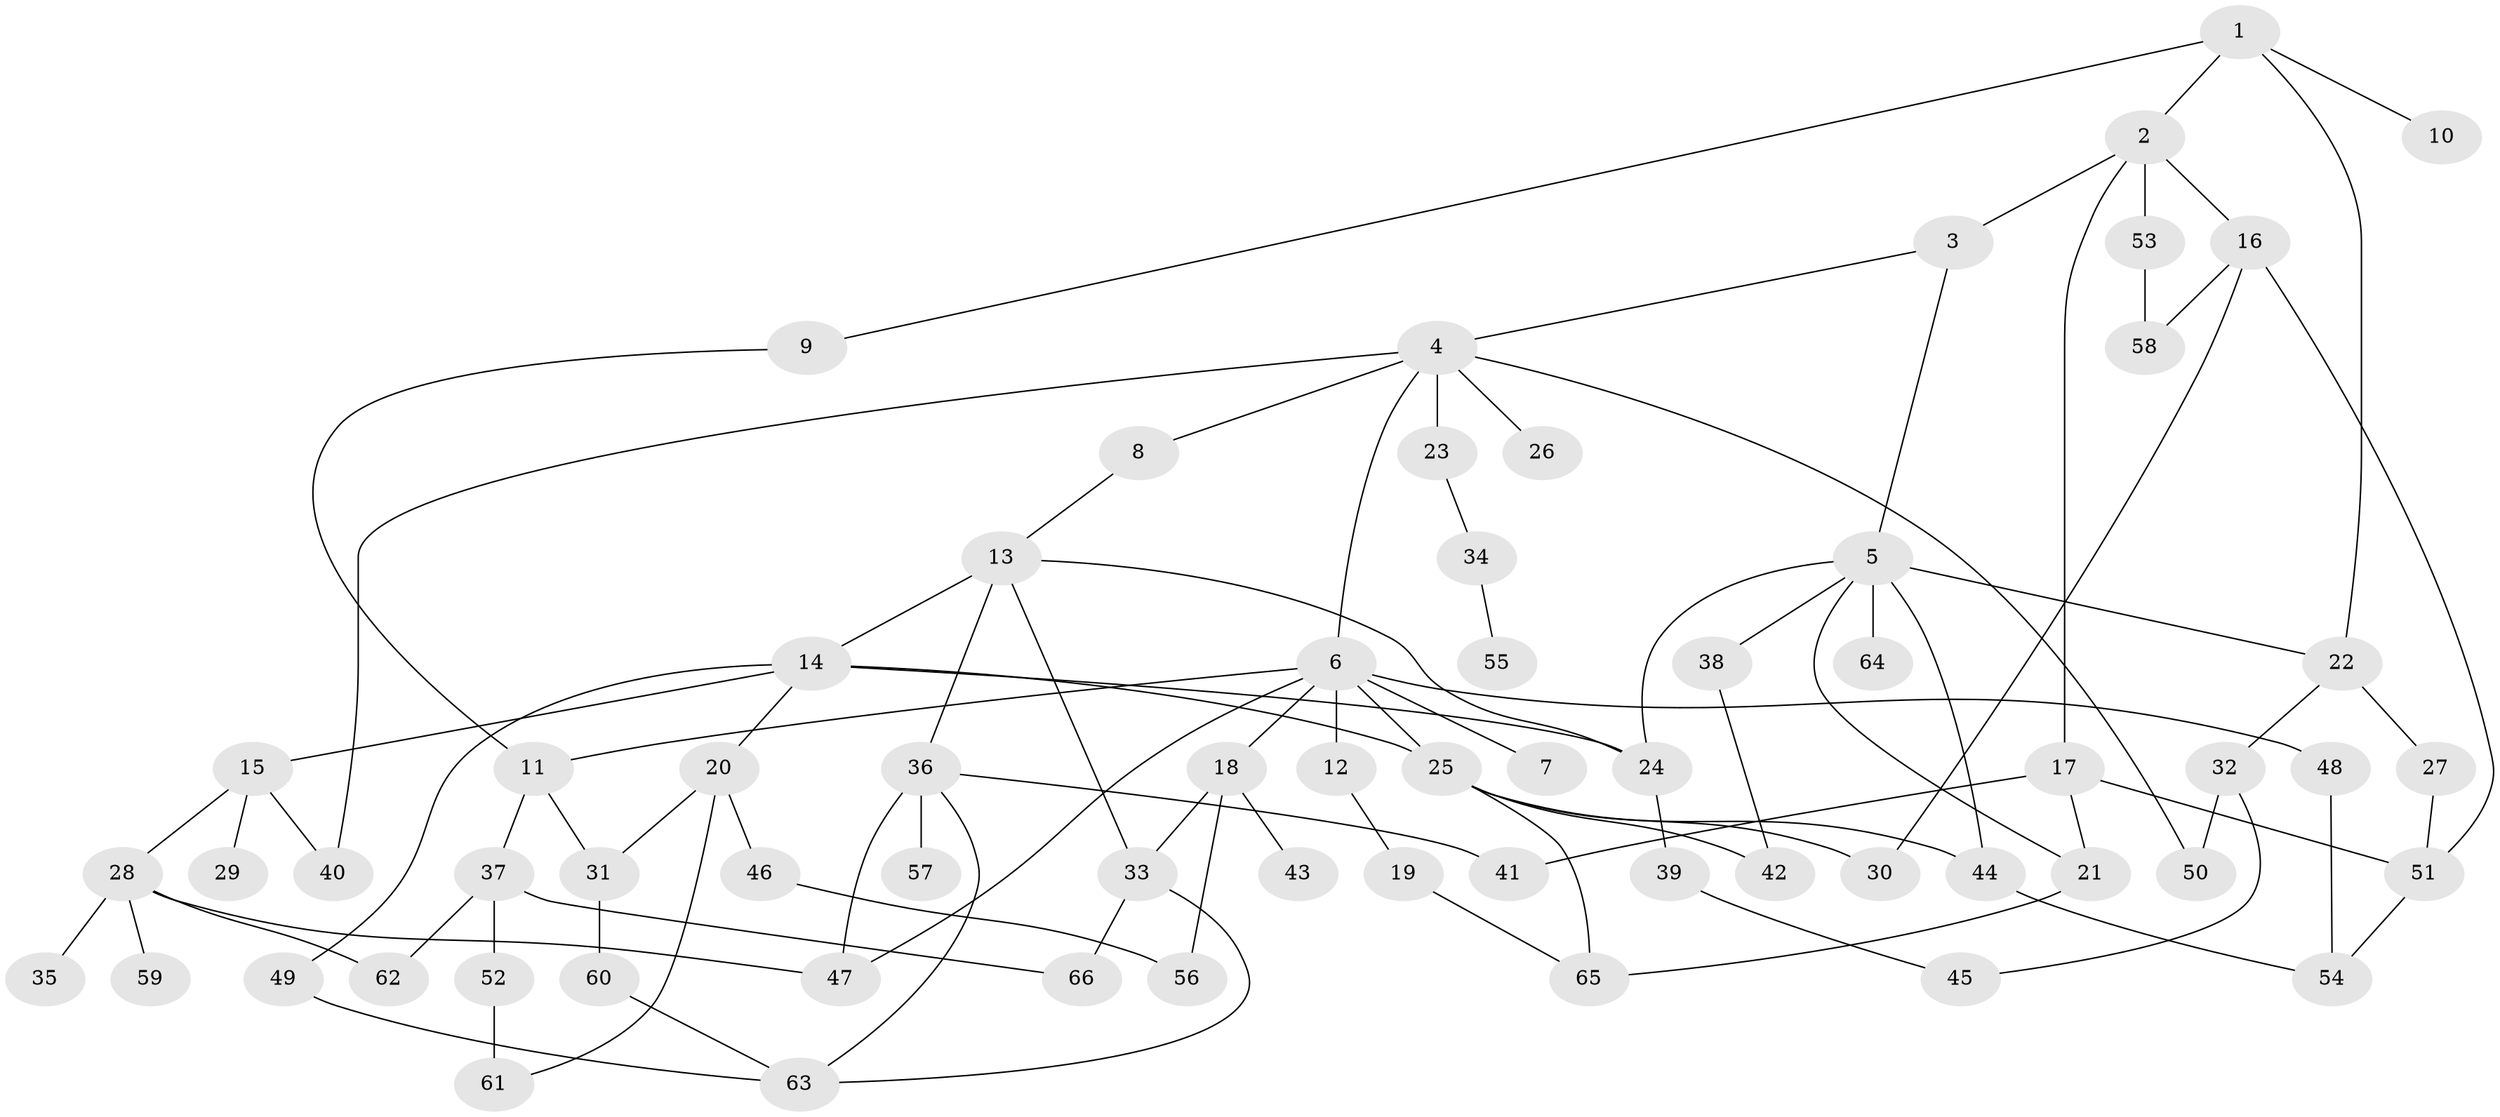 // coarse degree distribution, {3: 0.2, 5: 0.075, 7: 0.05, 8: 0.05, 1: 0.175, 4: 0.2, 2: 0.2, 6: 0.05}
// Generated by graph-tools (version 1.1) at 2025/41/03/06/25 10:41:26]
// undirected, 66 vertices, 96 edges
graph export_dot {
graph [start="1"]
  node [color=gray90,style=filled];
  1;
  2;
  3;
  4;
  5;
  6;
  7;
  8;
  9;
  10;
  11;
  12;
  13;
  14;
  15;
  16;
  17;
  18;
  19;
  20;
  21;
  22;
  23;
  24;
  25;
  26;
  27;
  28;
  29;
  30;
  31;
  32;
  33;
  34;
  35;
  36;
  37;
  38;
  39;
  40;
  41;
  42;
  43;
  44;
  45;
  46;
  47;
  48;
  49;
  50;
  51;
  52;
  53;
  54;
  55;
  56;
  57;
  58;
  59;
  60;
  61;
  62;
  63;
  64;
  65;
  66;
  1 -- 2;
  1 -- 9;
  1 -- 10;
  1 -- 22;
  2 -- 3;
  2 -- 16;
  2 -- 17;
  2 -- 53;
  3 -- 4;
  3 -- 5;
  4 -- 6;
  4 -- 8;
  4 -- 23;
  4 -- 26;
  4 -- 40;
  4 -- 50;
  5 -- 22;
  5 -- 24;
  5 -- 38;
  5 -- 44;
  5 -- 64;
  5 -- 21;
  6 -- 7;
  6 -- 12;
  6 -- 18;
  6 -- 48;
  6 -- 47;
  6 -- 11;
  6 -- 25;
  8 -- 13;
  9 -- 11;
  11 -- 31;
  11 -- 37;
  12 -- 19;
  13 -- 14;
  13 -- 33;
  13 -- 36;
  13 -- 24;
  14 -- 15;
  14 -- 20;
  14 -- 25;
  14 -- 49;
  14 -- 24;
  15 -- 28;
  15 -- 29;
  15 -- 40;
  16 -- 51;
  16 -- 30;
  16 -- 58;
  17 -- 21;
  17 -- 41;
  17 -- 51;
  18 -- 43;
  18 -- 56;
  18 -- 33;
  19 -- 65;
  20 -- 46;
  20 -- 61;
  20 -- 31;
  21 -- 65;
  22 -- 27;
  22 -- 32;
  23 -- 34;
  24 -- 39;
  25 -- 30;
  25 -- 42;
  25 -- 65;
  25 -- 44;
  27 -- 51;
  28 -- 35;
  28 -- 59;
  28 -- 62;
  28 -- 47;
  31 -- 60;
  32 -- 45;
  32 -- 50;
  33 -- 63;
  33 -- 66;
  34 -- 55;
  36 -- 41;
  36 -- 47;
  36 -- 57;
  36 -- 63;
  37 -- 52;
  37 -- 66;
  37 -- 62;
  38 -- 42;
  39 -- 45;
  44 -- 54;
  46 -- 56;
  48 -- 54;
  49 -- 63;
  51 -- 54;
  52 -- 61;
  53 -- 58;
  60 -- 63;
}
